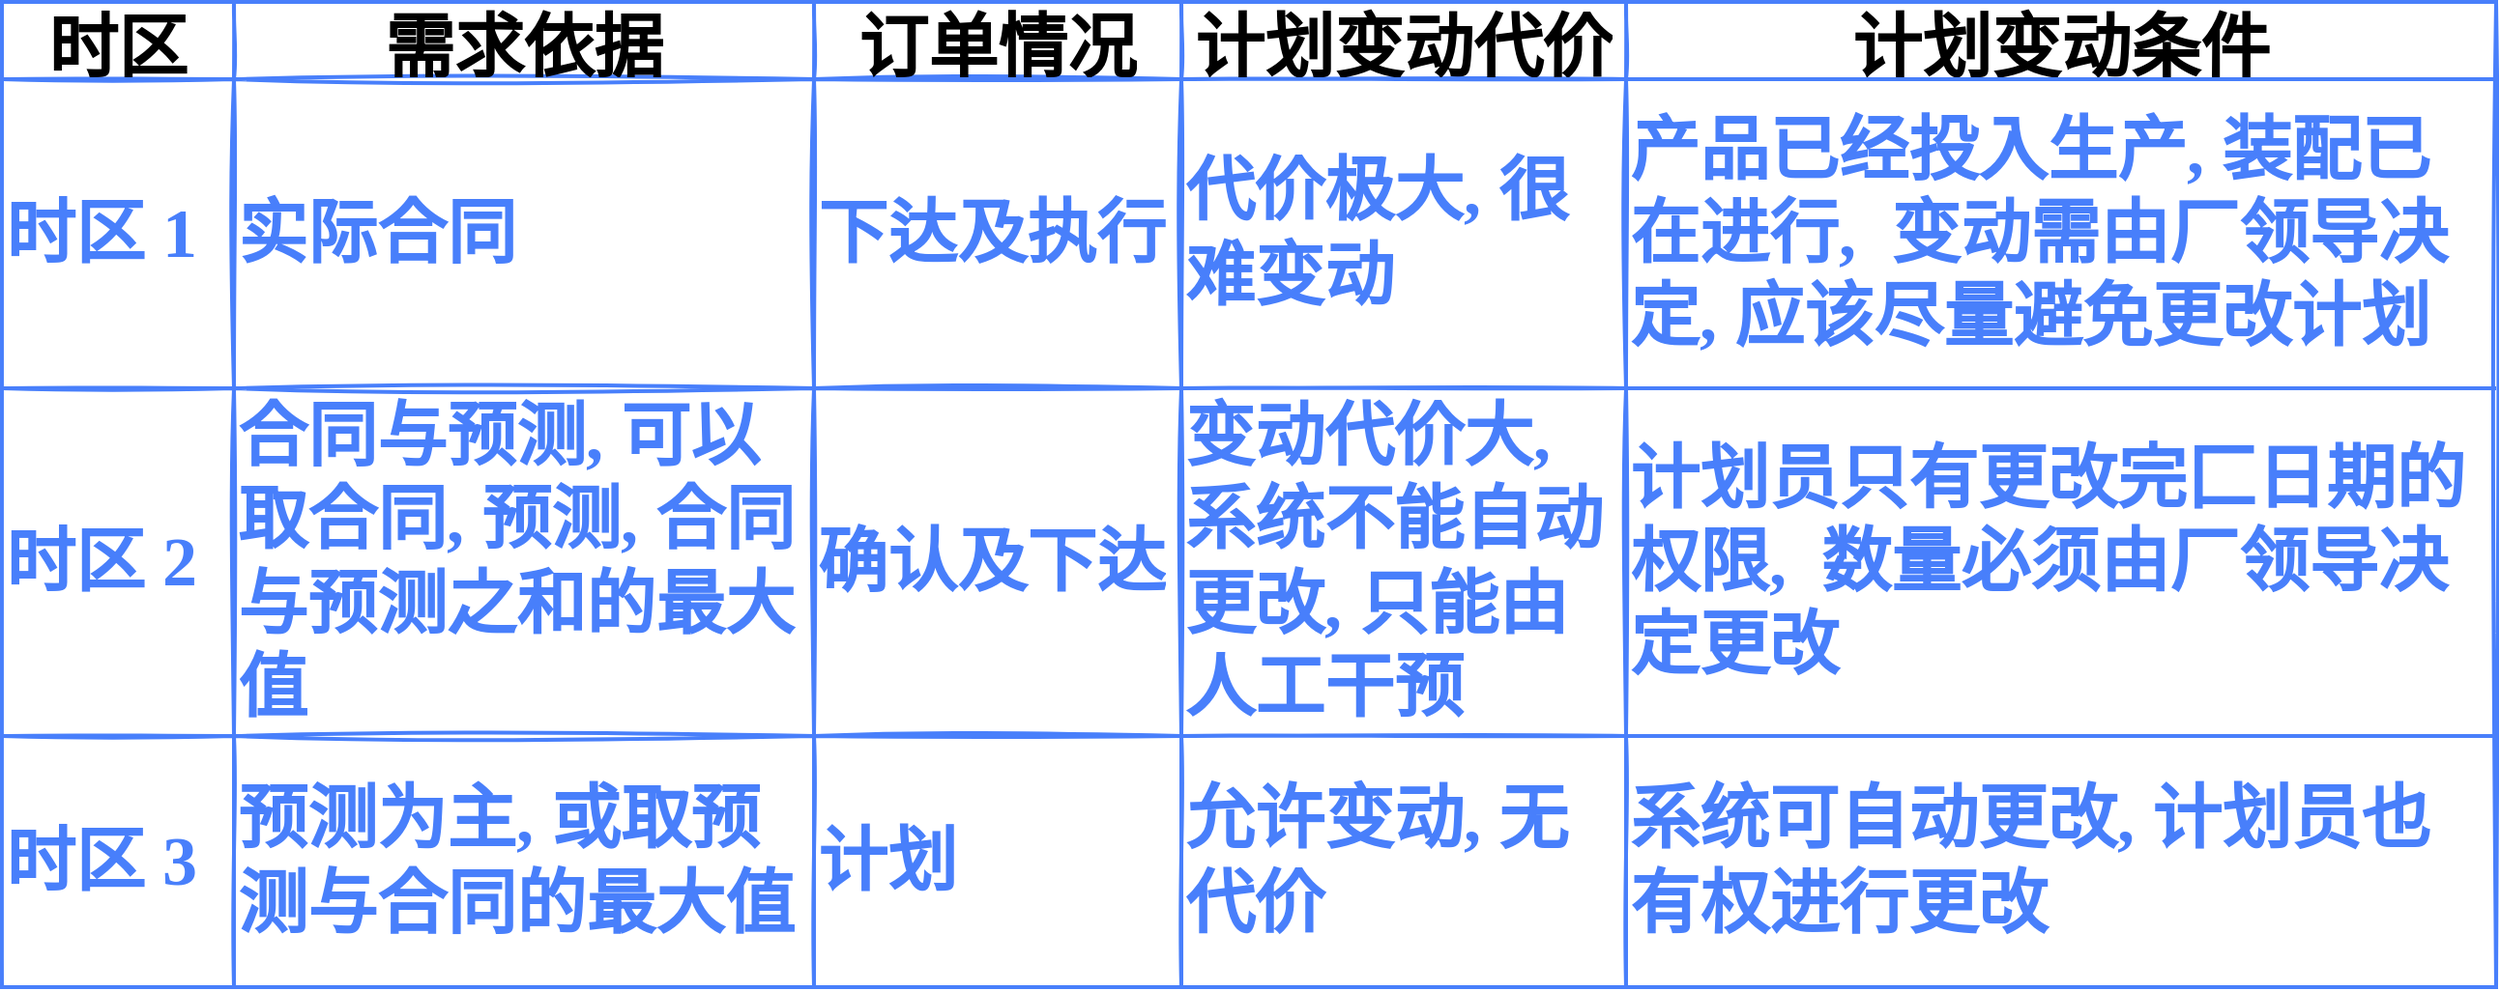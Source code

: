 <mxfile version="16.5.1" type="device"><diagram id="j69FeiyYa2r74lOTViVv" name="Page-1"><mxGraphModel dx="1106" dy="997" grid="1" gridSize="10" guides="1" tooltips="1" connect="1" arrows="1" fold="1" page="1" pageScale="1" pageWidth="1600" pageHeight="900" math="0" shadow="0"><root><mxCell id="0"/><mxCell id="1" parent="0"/><mxCell id="gqqkouQY82pIPS38pTM3-22" value="" style="shape=table;html=1;whiteSpace=wrap;startSize=0;container=1;collapsible=0;childLayout=tableLayout;sketch=1;fontFamily=FZJingLeiS-R-GB;fontSize=36;fontColor=#487FFB;strokeColor=#487FFB;strokeWidth=2;fillColor=none;fontStyle=1" vertex="1" parent="1"><mxGeometry x="80" y="80" width="1290" height="510" as="geometry"/></mxCell><mxCell id="gqqkouQY82pIPS38pTM3-35" style="shape=tableRow;horizontal=0;startSize=0;swimlaneHead=0;swimlaneBody=0;top=0;left=0;bottom=0;right=0;collapsible=0;dropTarget=0;fillColor=none;points=[[0,0.5],[1,0.5]];portConstraint=eastwest;sketch=1;fontFamily=FZJingLeiS-R-GB;fontSize=36;fontColor=#487FFB;strokeColor=#487FFB;strokeWidth=2;fontStyle=1" vertex="1" parent="gqqkouQY82pIPS38pTM3-22"><mxGeometry width="1290" height="40" as="geometry"/></mxCell><mxCell id="gqqkouQY82pIPS38pTM3-36" value="时区" style="shape=partialRectangle;html=1;whiteSpace=wrap;connectable=0;fillColor=none;top=0;left=0;bottom=0;right=0;overflow=hidden;sketch=1;fontFamily=FZJingLeiS-R-GB;fontSize=36;fontColor=#000000;strokeColor=#487FFB;strokeWidth=2;fontStyle=1" vertex="1" parent="gqqkouQY82pIPS38pTM3-35"><mxGeometry width="120" height="40" as="geometry"><mxRectangle width="120" height="40" as="alternateBounds"/></mxGeometry></mxCell><mxCell id="gqqkouQY82pIPS38pTM3-37" value="需求依据" style="shape=partialRectangle;html=1;whiteSpace=wrap;connectable=0;fillColor=none;top=0;left=0;bottom=0;right=0;overflow=hidden;sketch=1;fontFamily=FZJingLeiS-R-GB;fontSize=36;fontColor=#000000;strokeColor=#487FFB;strokeWidth=2;fontStyle=1" vertex="1" parent="gqqkouQY82pIPS38pTM3-35"><mxGeometry x="120" width="300" height="40" as="geometry"><mxRectangle width="300" height="40" as="alternateBounds"/></mxGeometry></mxCell><mxCell id="gqqkouQY82pIPS38pTM3-38" value="订单情况" style="shape=partialRectangle;html=1;whiteSpace=wrap;connectable=0;fillColor=none;top=0;left=0;bottom=0;right=0;overflow=hidden;sketch=1;fontFamily=FZJingLeiS-R-GB;fontSize=36;fontColor=#000000;strokeColor=#487FFB;strokeWidth=2;fontStyle=1" vertex="1" parent="gqqkouQY82pIPS38pTM3-35"><mxGeometry x="420" width="190" height="40" as="geometry"><mxRectangle width="190" height="40" as="alternateBounds"/></mxGeometry></mxCell><mxCell id="gqqkouQY82pIPS38pTM3-39" value="计划变动代价" style="shape=partialRectangle;html=1;whiteSpace=wrap;connectable=0;fillColor=none;top=0;left=0;bottom=0;right=0;overflow=hidden;sketch=1;fontFamily=FZJingLeiS-R-GB;fontSize=36;fontColor=#000000;strokeColor=#487FFB;strokeWidth=2;fontStyle=1" vertex="1" parent="gqqkouQY82pIPS38pTM3-35"><mxGeometry x="610" width="230" height="40" as="geometry"><mxRectangle width="230" height="40" as="alternateBounds"/></mxGeometry></mxCell><mxCell id="gqqkouQY82pIPS38pTM3-43" value="计划变动条件" style="shape=partialRectangle;html=1;whiteSpace=wrap;connectable=0;fillColor=none;top=0;left=0;bottom=0;right=0;overflow=hidden;sketch=1;fontFamily=FZJingLeiS-R-GB;fontSize=36;fontColor=#000000;strokeColor=#487FFB;strokeWidth=2;fontStyle=1" vertex="1" parent="gqqkouQY82pIPS38pTM3-35"><mxGeometry x="840" width="450" height="40" as="geometry"><mxRectangle width="450" height="40" as="alternateBounds"/></mxGeometry></mxCell><mxCell id="gqqkouQY82pIPS38pTM3-23" value="" style="shape=tableRow;horizontal=0;startSize=0;swimlaneHead=0;swimlaneBody=0;top=0;left=0;bottom=0;right=0;collapsible=0;dropTarget=0;fillColor=none;points=[[0,0.5],[1,0.5]];portConstraint=eastwest;sketch=1;fontFamily=FZJingLeiS-R-GB;fontSize=36;fontColor=#487FFB;strokeColor=#487FFB;strokeWidth=2;fontStyle=1" vertex="1" parent="gqqkouQY82pIPS38pTM3-22"><mxGeometry y="40" width="1290" height="160" as="geometry"/></mxCell><mxCell id="gqqkouQY82pIPS38pTM3-24" value="时区 1" style="shape=partialRectangle;html=1;whiteSpace=wrap;connectable=0;fillColor=none;top=0;left=0;bottom=0;right=0;overflow=hidden;sketch=1;fontFamily=FZJingLeiS-R-GB;fontSize=36;fontColor=#487FFB;strokeColor=#487FFB;strokeWidth=2;fontStyle=1;align=left;" vertex="1" parent="gqqkouQY82pIPS38pTM3-23"><mxGeometry width="120" height="160" as="geometry"><mxRectangle width="120" height="160" as="alternateBounds"/></mxGeometry></mxCell><mxCell id="gqqkouQY82pIPS38pTM3-25" value="实际合同" style="shape=partialRectangle;html=1;whiteSpace=wrap;connectable=0;fillColor=none;top=0;left=0;bottom=0;right=0;overflow=hidden;sketch=1;fontFamily=FZJingLeiS-R-GB;fontSize=36;fontColor=#487FFB;strokeColor=#487FFB;strokeWidth=2;fontStyle=1;align=left;" vertex="1" parent="gqqkouQY82pIPS38pTM3-23"><mxGeometry x="120" width="300" height="160" as="geometry"><mxRectangle width="300" height="160" as="alternateBounds"/></mxGeometry></mxCell><mxCell id="gqqkouQY82pIPS38pTM3-26" value="下达及执行" style="shape=partialRectangle;html=1;whiteSpace=wrap;connectable=0;fillColor=none;top=0;left=0;bottom=0;right=0;overflow=hidden;sketch=1;fontFamily=FZJingLeiS-R-GB;fontSize=36;fontColor=#487FFB;strokeColor=#487FFB;strokeWidth=2;fontStyle=1;align=left;" vertex="1" parent="gqqkouQY82pIPS38pTM3-23"><mxGeometry x="420" width="190" height="160" as="geometry"><mxRectangle width="190" height="160" as="alternateBounds"/></mxGeometry></mxCell><mxCell id="gqqkouQY82pIPS38pTM3-40" value="&lt;b&gt;代价极大, 很难变动&lt;/b&gt;" style="shape=partialRectangle;html=1;whiteSpace=wrap;connectable=0;fillColor=none;top=0;left=0;bottom=0;right=0;overflow=hidden;sketch=1;fontFamily=FZJingLeiS-R-GB;fontSize=36;fontColor=#487FFB;strokeColor=#487FFB;strokeWidth=2;fontStyle=1;align=left;" vertex="1" parent="gqqkouQY82pIPS38pTM3-23"><mxGeometry x="610" width="230" height="160" as="geometry"><mxRectangle width="230" height="160" as="alternateBounds"/></mxGeometry></mxCell><mxCell id="gqqkouQY82pIPS38pTM3-44" value="&lt;b&gt;产品已经投入生产, 装配已在进行,&amp;nbsp; 变动需由厂领导决定, 应该尽量避免更改计划&lt;/b&gt;" style="shape=partialRectangle;html=1;whiteSpace=wrap;connectable=0;fillColor=none;top=0;left=0;bottom=0;right=0;overflow=hidden;sketch=1;fontFamily=FZJingLeiS-R-GB;fontSize=36;fontColor=#487FFB;strokeColor=#487FFB;strokeWidth=2;fontStyle=1;align=left;" vertex="1" parent="gqqkouQY82pIPS38pTM3-23"><mxGeometry x="840" width="450" height="160" as="geometry"><mxRectangle width="450" height="160" as="alternateBounds"/></mxGeometry></mxCell><mxCell id="gqqkouQY82pIPS38pTM3-27" value="" style="shape=tableRow;horizontal=0;startSize=0;swimlaneHead=0;swimlaneBody=0;top=0;left=0;bottom=0;right=0;collapsible=0;dropTarget=0;fillColor=none;points=[[0,0.5],[1,0.5]];portConstraint=eastwest;sketch=1;fontFamily=FZJingLeiS-R-GB;fontSize=36;fontColor=#487FFB;strokeColor=#487FFB;strokeWidth=2;fontStyle=1" vertex="1" parent="gqqkouQY82pIPS38pTM3-22"><mxGeometry y="200" width="1290" height="180" as="geometry"/></mxCell><mxCell id="gqqkouQY82pIPS38pTM3-28" value="&lt;span&gt;时区 2&lt;/span&gt;" style="shape=partialRectangle;html=1;whiteSpace=wrap;connectable=0;fillColor=none;top=0;left=0;bottom=0;right=0;overflow=hidden;sketch=1;fontFamily=FZJingLeiS-R-GB;fontSize=36;fontColor=#487FFB;strokeColor=#487FFB;strokeWidth=2;fontStyle=1;align=left;" vertex="1" parent="gqqkouQY82pIPS38pTM3-27"><mxGeometry width="120" height="180" as="geometry"><mxRectangle width="120" height="180" as="alternateBounds"/></mxGeometry></mxCell><mxCell id="gqqkouQY82pIPS38pTM3-29" value="&lt;b&gt;合同与预测, 可以取合同, 预测, 合同与预测之和的最大值&lt;/b&gt;" style="shape=partialRectangle;html=1;whiteSpace=wrap;connectable=0;fillColor=none;top=0;left=0;bottom=0;right=0;overflow=hidden;sketch=1;fontFamily=FZJingLeiS-R-GB;fontSize=36;fontColor=#487FFB;strokeColor=#487FFB;strokeWidth=2;fontStyle=1;align=left;" vertex="1" parent="gqqkouQY82pIPS38pTM3-27"><mxGeometry x="120" width="300" height="180" as="geometry"><mxRectangle width="300" height="180" as="alternateBounds"/></mxGeometry></mxCell><mxCell id="gqqkouQY82pIPS38pTM3-30" value="确认及下达" style="shape=partialRectangle;html=1;whiteSpace=wrap;connectable=0;fillColor=none;top=0;left=0;bottom=0;right=0;overflow=hidden;sketch=1;fontFamily=FZJingLeiS-R-GB;fontSize=36;fontColor=#487FFB;strokeColor=#487FFB;strokeWidth=2;fontStyle=1;align=left;" vertex="1" parent="gqqkouQY82pIPS38pTM3-27"><mxGeometry x="420" width="190" height="180" as="geometry"><mxRectangle width="190" height="180" as="alternateBounds"/></mxGeometry></mxCell><mxCell id="gqqkouQY82pIPS38pTM3-41" value="&lt;b&gt;变动代价大, 系统不能自动更改, 只能由人工干预&amp;nbsp;&lt;/b&gt;" style="shape=partialRectangle;html=1;whiteSpace=wrap;connectable=0;fillColor=none;top=0;left=0;bottom=0;right=0;overflow=hidden;sketch=1;fontFamily=FZJingLeiS-R-GB;fontSize=36;fontColor=#487FFB;strokeColor=#487FFB;strokeWidth=2;fontStyle=1;align=left;" vertex="1" parent="gqqkouQY82pIPS38pTM3-27"><mxGeometry x="610" width="230" height="180" as="geometry"><mxRectangle width="230" height="180" as="alternateBounds"/></mxGeometry></mxCell><mxCell id="gqqkouQY82pIPS38pTM3-45" value="&lt;b&gt;计划员只有更改完匚日期的权限,&amp;nbsp; 数量必须由厂领导决定更改&lt;/b&gt;" style="shape=partialRectangle;html=1;whiteSpace=wrap;connectable=0;fillColor=none;top=0;left=0;bottom=0;right=0;overflow=hidden;sketch=1;fontFamily=FZJingLeiS-R-GB;fontSize=36;fontColor=#487FFB;strokeColor=#487FFB;strokeWidth=2;fontStyle=1;align=left;" vertex="1" parent="gqqkouQY82pIPS38pTM3-27"><mxGeometry x="840" width="450" height="180" as="geometry"><mxRectangle width="450" height="180" as="alternateBounds"/></mxGeometry></mxCell><mxCell id="gqqkouQY82pIPS38pTM3-31" value="" style="shape=tableRow;horizontal=0;startSize=0;swimlaneHead=0;swimlaneBody=0;top=0;left=0;bottom=0;right=0;collapsible=0;dropTarget=0;fillColor=none;points=[[0,0.5],[1,0.5]];portConstraint=eastwest;sketch=1;fontFamily=FZJingLeiS-R-GB;fontSize=36;fontColor=#487FFB;strokeColor=#487FFB;strokeWidth=2;fontStyle=1" vertex="1" parent="gqqkouQY82pIPS38pTM3-22"><mxGeometry y="380" width="1290" height="130" as="geometry"/></mxCell><mxCell id="gqqkouQY82pIPS38pTM3-32" value="&lt;span&gt;时区 3&lt;/span&gt;" style="shape=partialRectangle;html=1;whiteSpace=wrap;connectable=0;fillColor=none;top=0;left=0;bottom=0;right=0;overflow=hidden;sketch=1;fontFamily=FZJingLeiS-R-GB;fontSize=36;fontColor=#487FFB;strokeColor=#487FFB;strokeWidth=2;fontStyle=1;align=left;" vertex="1" parent="gqqkouQY82pIPS38pTM3-31"><mxGeometry width="120" height="130" as="geometry"><mxRectangle width="120" height="130" as="alternateBounds"/></mxGeometry></mxCell><mxCell id="gqqkouQY82pIPS38pTM3-33" value="&lt;b&gt;预测为主, 或取预测与合同的最大值&lt;/b&gt;" style="shape=partialRectangle;html=1;whiteSpace=wrap;connectable=0;fillColor=none;top=0;left=0;bottom=0;right=0;overflow=hidden;sketch=1;fontFamily=FZJingLeiS-R-GB;fontSize=36;fontColor=#487FFB;strokeColor=#487FFB;strokeWidth=2;fontStyle=1;align=left;" vertex="1" parent="gqqkouQY82pIPS38pTM3-31"><mxGeometry x="120" width="300" height="130" as="geometry"><mxRectangle width="300" height="130" as="alternateBounds"/></mxGeometry></mxCell><mxCell id="gqqkouQY82pIPS38pTM3-34" value="计划" style="shape=partialRectangle;html=1;whiteSpace=wrap;connectable=0;fillColor=none;top=0;left=0;bottom=0;right=0;overflow=hidden;pointerEvents=1;sketch=1;fontFamily=FZJingLeiS-R-GB;fontSize=36;fontColor=#487FFB;strokeColor=#487FFB;strokeWidth=2;fontStyle=1;align=left;" vertex="1" parent="gqqkouQY82pIPS38pTM3-31"><mxGeometry x="420" width="190" height="130" as="geometry"><mxRectangle width="190" height="130" as="alternateBounds"/></mxGeometry></mxCell><mxCell id="gqqkouQY82pIPS38pTM3-42" value="&lt;b&gt;允许变动, 无代价&lt;/b&gt;" style="shape=partialRectangle;html=1;whiteSpace=wrap;connectable=0;fillColor=none;top=0;left=0;bottom=0;right=0;overflow=hidden;pointerEvents=1;sketch=1;fontFamily=FZJingLeiS-R-GB;fontSize=36;fontColor=#487FFB;strokeColor=#487FFB;strokeWidth=2;fontStyle=1;align=left;" vertex="1" parent="gqqkouQY82pIPS38pTM3-31"><mxGeometry x="610" width="230" height="130" as="geometry"><mxRectangle width="230" height="130" as="alternateBounds"/></mxGeometry></mxCell><mxCell id="gqqkouQY82pIPS38pTM3-46" value="&lt;b&gt;系统可自动更改, 计划员也有权进行更改&lt;/b&gt;" style="shape=partialRectangle;html=1;whiteSpace=wrap;connectable=0;fillColor=none;top=0;left=0;bottom=0;right=0;overflow=hidden;pointerEvents=1;sketch=1;fontFamily=FZJingLeiS-R-GB;fontSize=36;fontColor=#487FFB;strokeColor=#487FFB;strokeWidth=2;fontStyle=1;align=left;" vertex="1" parent="gqqkouQY82pIPS38pTM3-31"><mxGeometry x="840" width="450" height="130" as="geometry"><mxRectangle width="450" height="130" as="alternateBounds"/></mxGeometry></mxCell></root></mxGraphModel></diagram></mxfile>